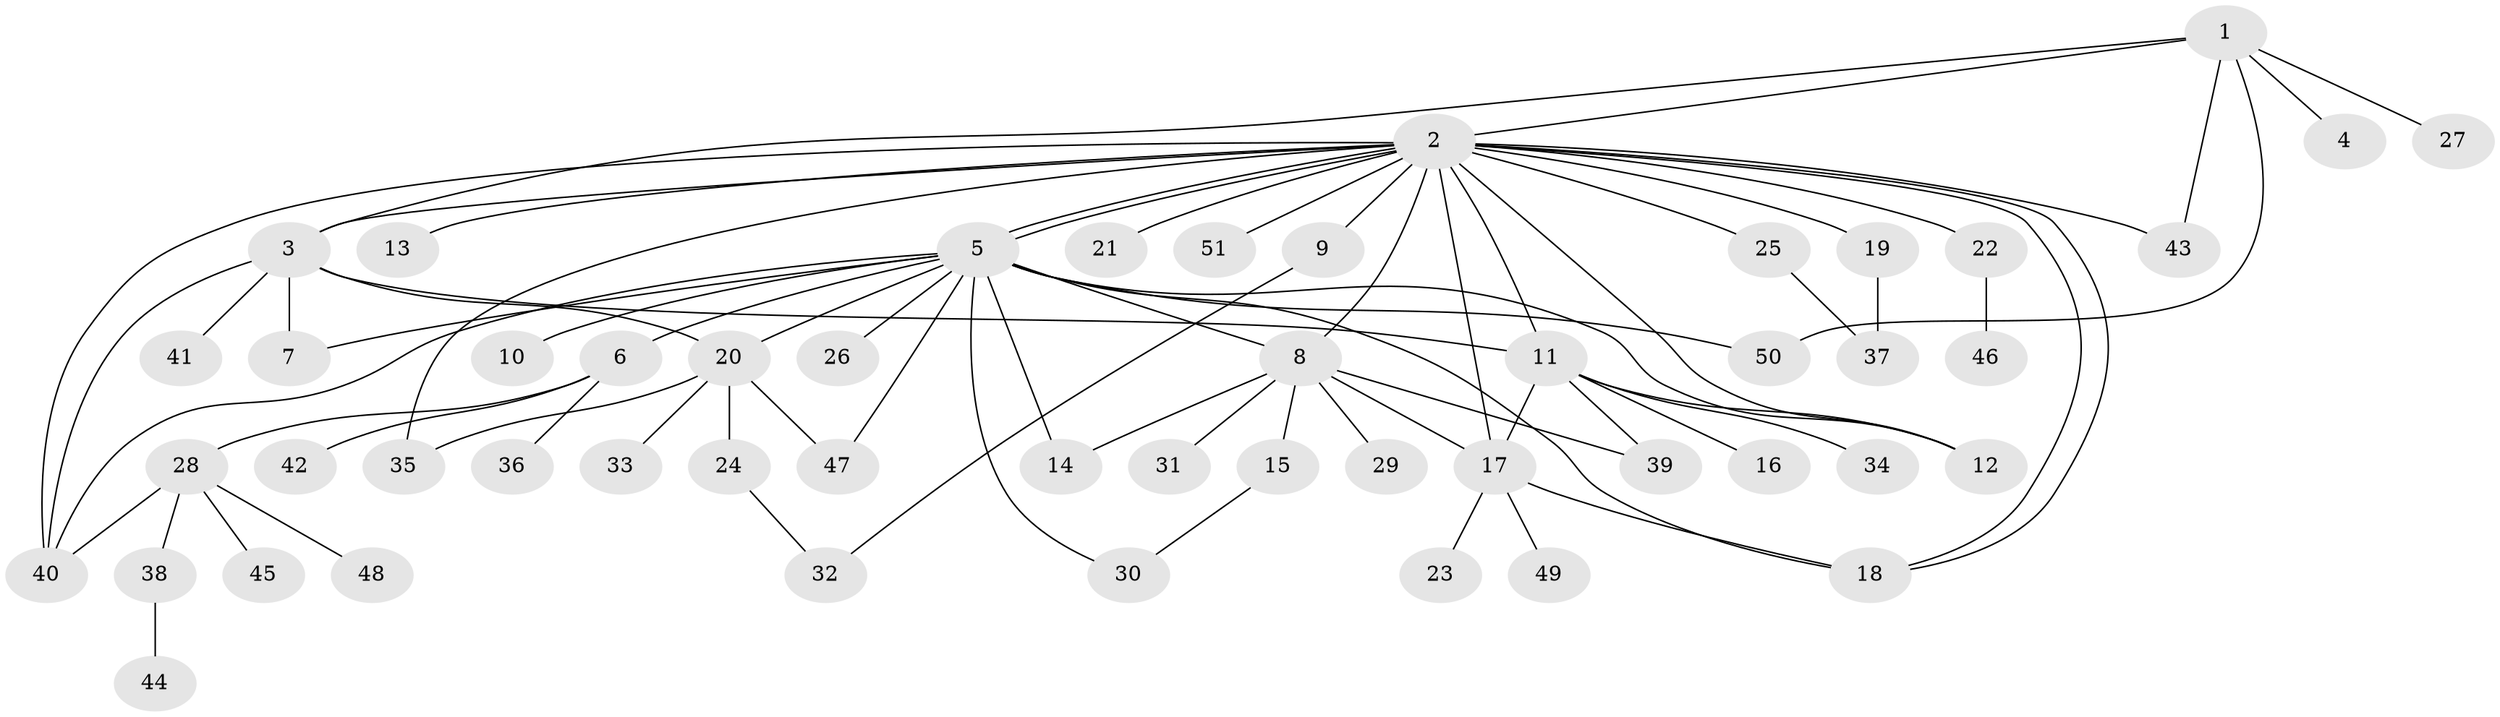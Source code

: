 // Generated by graph-tools (version 1.1) at 2025/11/02/27/25 16:11:13]
// undirected, 51 vertices, 75 edges
graph export_dot {
graph [start="1"]
  node [color=gray90,style=filled];
  1;
  2;
  3;
  4;
  5;
  6;
  7;
  8;
  9;
  10;
  11;
  12;
  13;
  14;
  15;
  16;
  17;
  18;
  19;
  20;
  21;
  22;
  23;
  24;
  25;
  26;
  27;
  28;
  29;
  30;
  31;
  32;
  33;
  34;
  35;
  36;
  37;
  38;
  39;
  40;
  41;
  42;
  43;
  44;
  45;
  46;
  47;
  48;
  49;
  50;
  51;
  1 -- 2;
  1 -- 3;
  1 -- 4;
  1 -- 27;
  1 -- 43;
  1 -- 50;
  2 -- 3;
  2 -- 5;
  2 -- 5;
  2 -- 8;
  2 -- 9;
  2 -- 11;
  2 -- 12;
  2 -- 13;
  2 -- 17;
  2 -- 18;
  2 -- 18;
  2 -- 19;
  2 -- 21;
  2 -- 22;
  2 -- 25;
  2 -- 35;
  2 -- 40;
  2 -- 43;
  2 -- 51;
  3 -- 7;
  3 -- 11;
  3 -- 20;
  3 -- 40;
  3 -- 41;
  5 -- 6;
  5 -- 7;
  5 -- 8;
  5 -- 10;
  5 -- 12;
  5 -- 14;
  5 -- 18;
  5 -- 20;
  5 -- 26;
  5 -- 30;
  5 -- 40;
  5 -- 47;
  5 -- 50;
  6 -- 28;
  6 -- 36;
  6 -- 42;
  8 -- 14;
  8 -- 15;
  8 -- 17;
  8 -- 29;
  8 -- 31;
  8 -- 39;
  9 -- 32;
  11 -- 12;
  11 -- 16;
  11 -- 17;
  11 -- 34;
  11 -- 39;
  15 -- 30;
  17 -- 18;
  17 -- 23;
  17 -- 49;
  19 -- 37;
  20 -- 24;
  20 -- 33;
  20 -- 35;
  20 -- 47;
  22 -- 46;
  24 -- 32;
  25 -- 37;
  28 -- 38;
  28 -- 40;
  28 -- 45;
  28 -- 48;
  38 -- 44;
}
